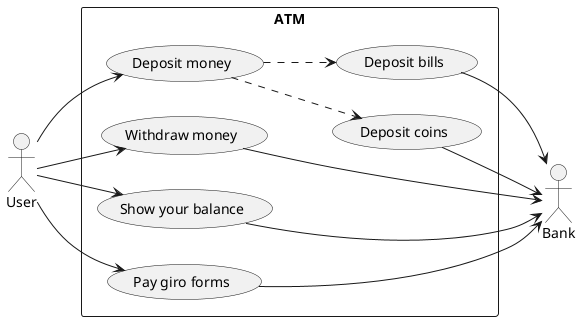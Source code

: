 @startuml
skinparam shadowing false
left to right direction

actor "User" as u
rectangle ATM {
  usecase "Withdraw money" as UC1
  usecase "Deposit money" as UC2
  usecase "Deposit coins" as UC21
  usecase "Deposit bills" as UC22
  usecase "Show your balance" as UC3
  usecase "Pay giro forms" as UC4
}
actor "Bank" as b

u --> UC1
u --> UC2
UC2 ..> UC21
UC2 ..> UC22
u --> UC3
u --> UC4

UC1 --> b
UC21 --> b
UC22 --> b
UC3 --> b
UC4 --> b

@enduml
